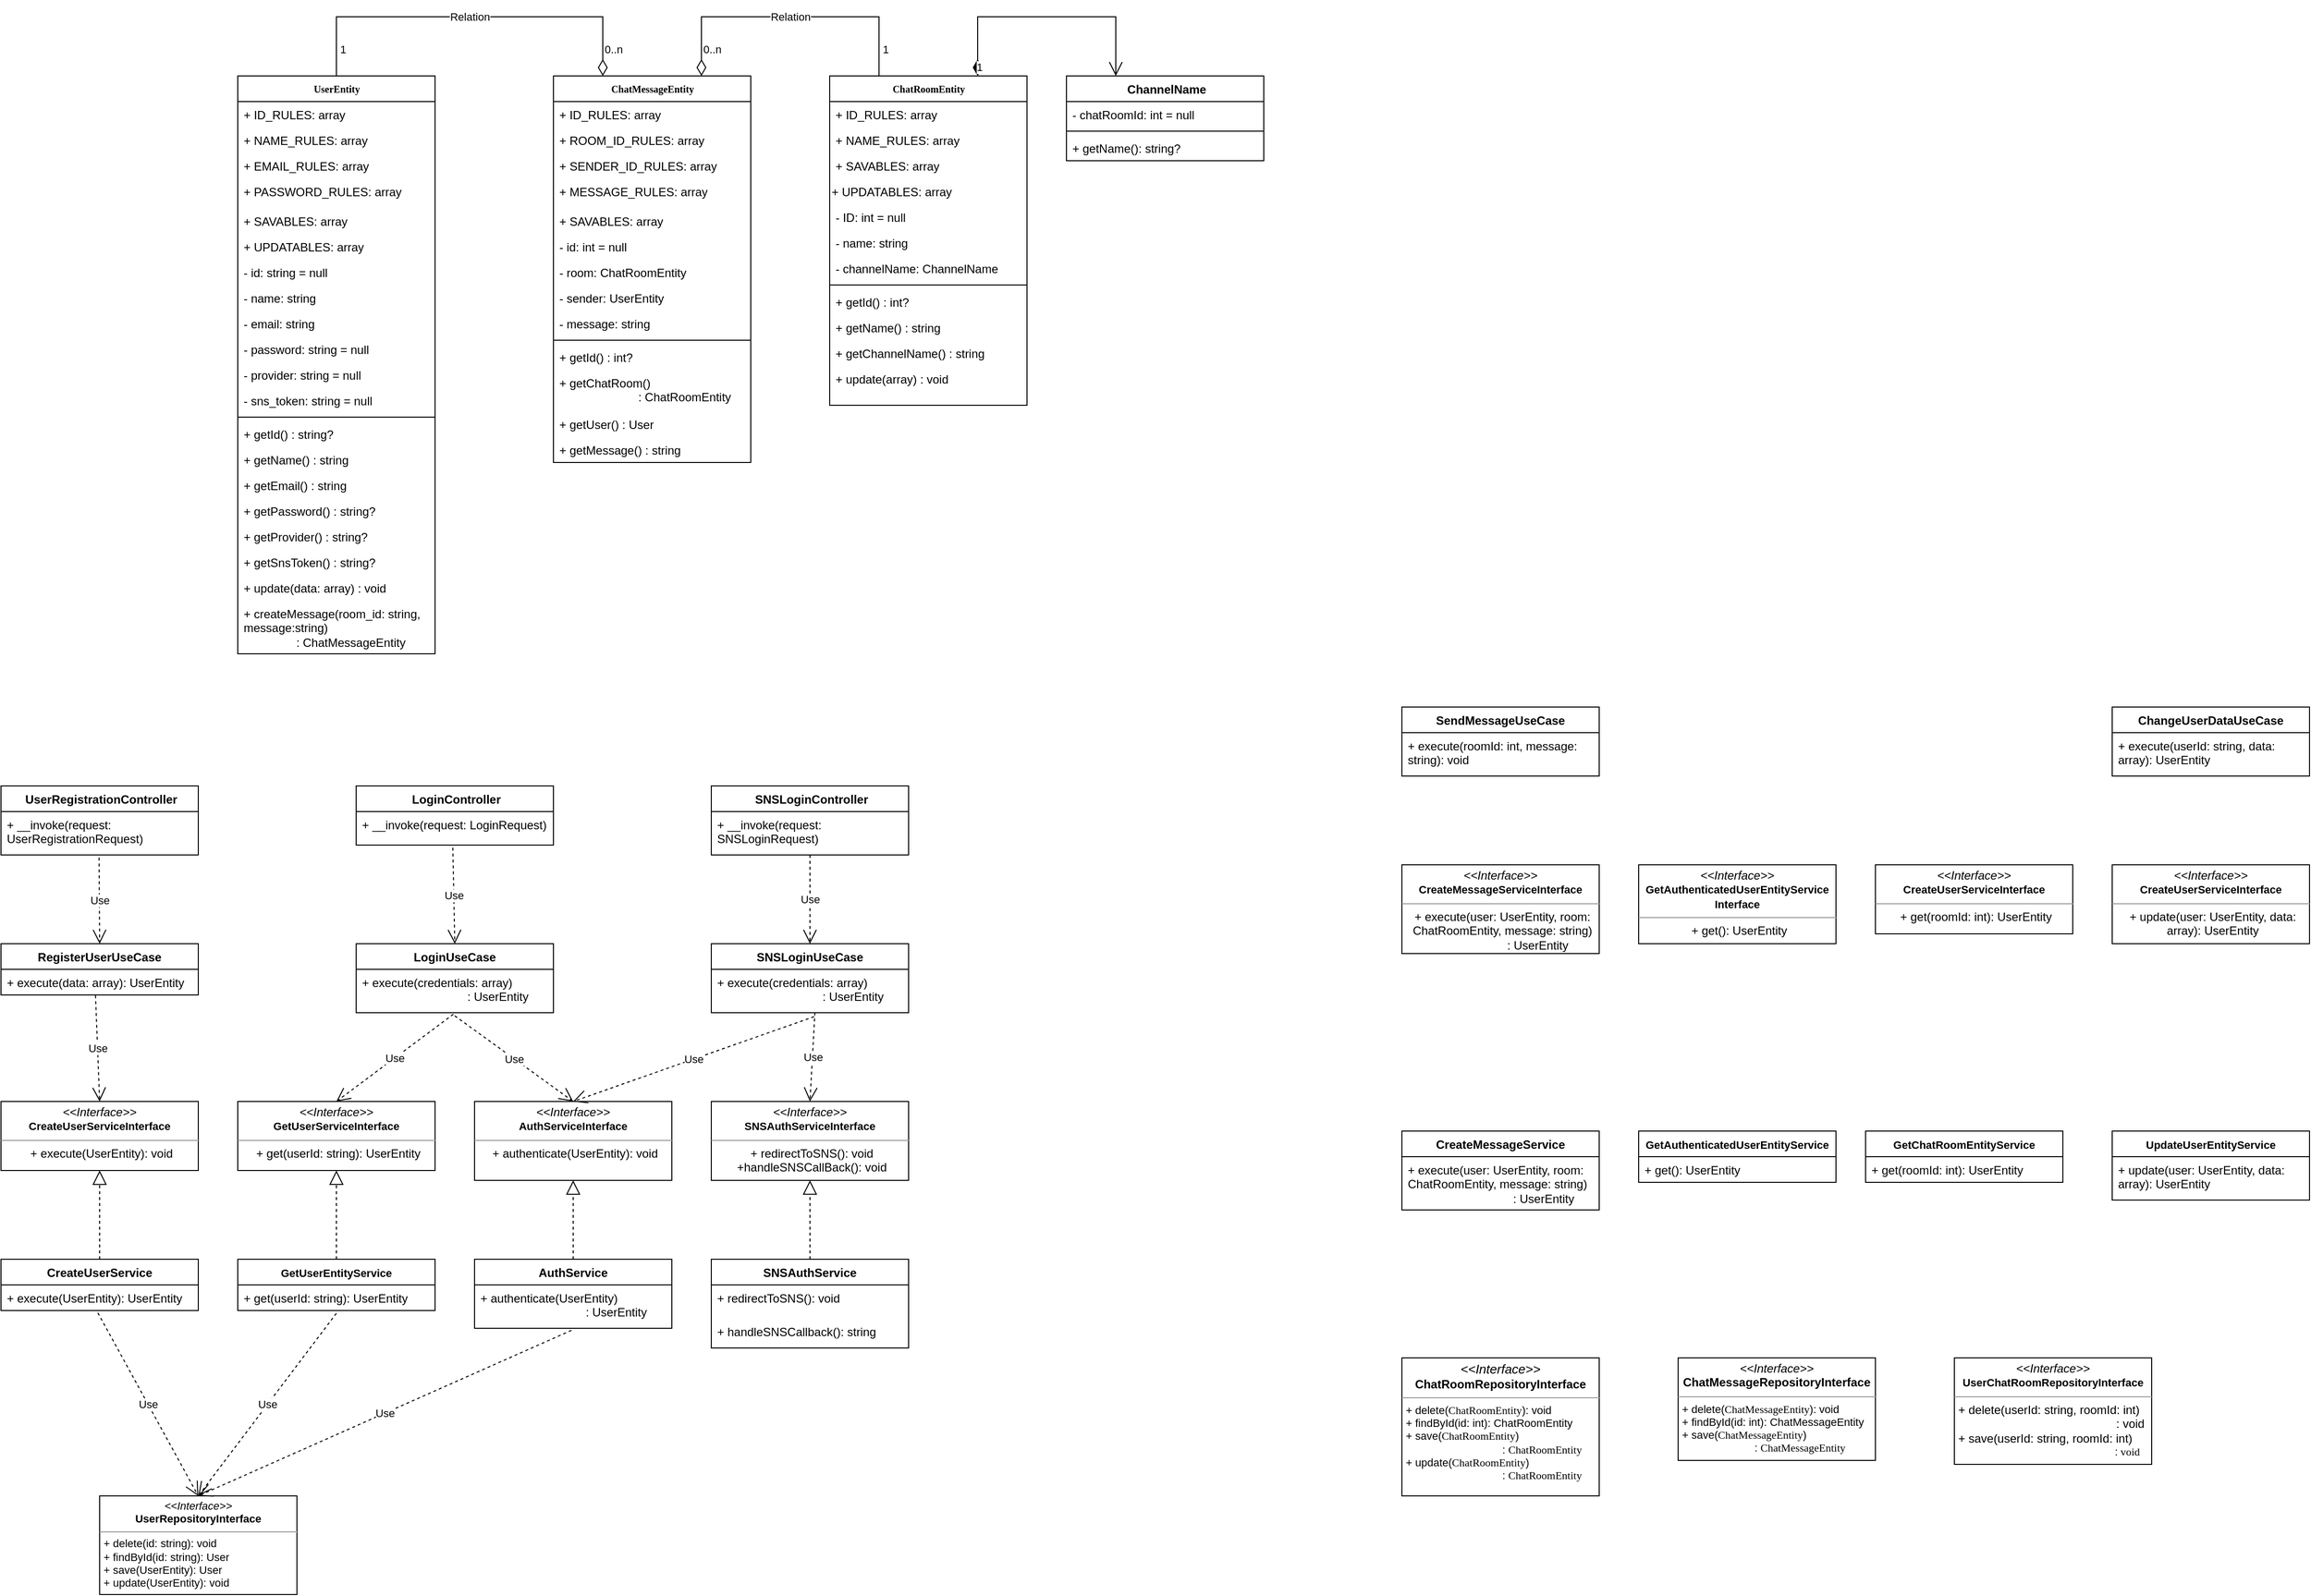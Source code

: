 <mxfile version="24.4.13" type="device">
  <diagram name="Page-1" id="c4acf3e9-155e-7222-9cf6-157b1a14988f">
    <mxGraphModel dx="763" dy="582" grid="1" gridSize="10" guides="1" tooltips="1" connect="1" arrows="1" fold="1" page="1" pageScale="1" pageWidth="850" pageHeight="1100" background="none" math="0" shadow="0">
      <root>
        <mxCell id="0" />
        <mxCell id="1" parent="0" />
        <mxCell id="17acba5748e5396b-20" value="&lt;b&gt;UserEntity&lt;/b&gt;" style="swimlane;html=1;fontStyle=0;childLayout=stackLayout;horizontal=1;startSize=26;fillColor=none;horizontalStack=0;resizeParent=1;resizeLast=0;collapsible=1;marginBottom=0;swimlaneFillColor=#ffffff;rounded=0;shadow=0;comic=0;labelBackgroundColor=none;strokeWidth=1;fontFamily=Verdana;fontSize=10;align=center;" parent="1" vertex="1">
          <mxGeometry x="320" y="80" width="200" height="586" as="geometry">
            <mxRectangle x="320" y="80" width="100" height="30" as="alternateBounds" />
          </mxGeometry>
        </mxCell>
        <mxCell id="vdxRl6zEinVoFhlPayeT-68" value="+ ID_RULES: array" style="text;strokeColor=none;fillColor=none;align=left;verticalAlign=top;spacingLeft=4;spacingRight=4;overflow=hidden;rotatable=0;points=[[0,0.5],[1,0.5]];portConstraint=eastwest;whiteSpace=wrap;html=1;" parent="17acba5748e5396b-20" vertex="1">
          <mxGeometry y="26" width="200" height="26" as="geometry" />
        </mxCell>
        <mxCell id="vdxRl6zEinVoFhlPayeT-6" value="+ NAME_RULES: array" style="text;strokeColor=none;fillColor=none;align=left;verticalAlign=top;spacingLeft=4;spacingRight=4;overflow=hidden;rotatable=0;points=[[0,0.5],[1,0.5]];portConstraint=eastwest;whiteSpace=wrap;html=1;" parent="17acba5748e5396b-20" vertex="1">
          <mxGeometry y="52" width="200" height="26" as="geometry" />
        </mxCell>
        <mxCell id="vdxRl6zEinVoFhlPayeT-7" value="+ EMAIL_RULES: array" style="text;strokeColor=none;fillColor=none;align=left;verticalAlign=top;spacingLeft=4;spacingRight=4;overflow=hidden;rotatable=0;points=[[0,0.5],[1,0.5]];portConstraint=eastwest;whiteSpace=wrap;html=1;" parent="17acba5748e5396b-20" vertex="1">
          <mxGeometry y="78" width="200" height="26" as="geometry" />
        </mxCell>
        <mxCell id="vdxRl6zEinVoFhlPayeT-8" value="+ PASSWORD_RULES&lt;span style=&quot;background-color: initial;&quot;&gt;: array&lt;/span&gt;" style="text;strokeColor=none;fillColor=none;align=left;verticalAlign=top;spacingLeft=4;spacingRight=4;overflow=hidden;rotatable=0;points=[[0,0.5],[1,0.5]];portConstraint=eastwest;whiteSpace=wrap;html=1;" parent="17acba5748e5396b-20" vertex="1">
          <mxGeometry y="104" width="200" height="30" as="geometry" />
        </mxCell>
        <mxCell id="fHbyVNu2YwR7cfdPxOHt-9" value="+ SAVABLES: array" style="text;html=1;strokeColor=none;fillColor=none;align=left;verticalAlign=top;spacingLeft=4;spacingRight=4;whiteSpace=wrap;overflow=hidden;rotatable=0;points=[[0,0.5],[1,0.5]];portConstraint=eastwest;" vertex="1" parent="17acba5748e5396b-20">
          <mxGeometry y="134" width="200" height="26" as="geometry" />
        </mxCell>
        <mxCell id="vdxRl6zEinVoFhlPayeT-74" value="+ UPDATABLES: array" style="text;html=1;strokeColor=none;fillColor=none;align=left;verticalAlign=top;spacingLeft=4;spacingRight=4;whiteSpace=wrap;overflow=hidden;rotatable=0;points=[[0,0.5],[1,0.5]];portConstraint=eastwest;" parent="17acba5748e5396b-20" vertex="1">
          <mxGeometry y="160" width="200" height="26" as="geometry" />
        </mxCell>
        <mxCell id="vdxRl6zEinVoFhlPayeT-35" value="- id: string = null" style="text;html=1;strokeColor=none;fillColor=none;align=left;verticalAlign=top;spacingLeft=4;spacingRight=4;whiteSpace=wrap;overflow=hidden;rotatable=0;points=[[0,0.5],[1,0.5]];portConstraint=eastwest;" parent="17acba5748e5396b-20" vertex="1">
          <mxGeometry y="186" width="200" height="26" as="geometry" />
        </mxCell>
        <mxCell id="17acba5748e5396b-21" value="- name: string" style="text;html=1;strokeColor=none;fillColor=none;align=left;verticalAlign=top;spacingLeft=4;spacingRight=4;whiteSpace=wrap;overflow=hidden;rotatable=0;points=[[0,0.5],[1,0.5]];portConstraint=eastwest;" parent="17acba5748e5396b-20" vertex="1">
          <mxGeometry y="212" width="200" height="26" as="geometry" />
        </mxCell>
        <mxCell id="vdxRl6zEinVoFhlPayeT-5" value="- email: string" style="text;html=1;strokeColor=none;fillColor=none;align=left;verticalAlign=top;spacingLeft=4;spacingRight=4;whiteSpace=wrap;overflow=hidden;rotatable=0;points=[[0,0.5],[1,0.5]];portConstraint=eastwest;" parent="17acba5748e5396b-20" vertex="1">
          <mxGeometry y="238" width="200" height="26" as="geometry" />
        </mxCell>
        <mxCell id="vdxRl6zEinVoFhlPayeT-9" value="- password: string = null" style="text;html=1;strokeColor=none;fillColor=none;align=left;verticalAlign=top;spacingLeft=4;spacingRight=4;whiteSpace=wrap;overflow=hidden;rotatable=0;points=[[0,0.5],[1,0.5]];portConstraint=eastwest;" parent="17acba5748e5396b-20" vertex="1">
          <mxGeometry y="264" width="200" height="26" as="geometry" />
        </mxCell>
        <mxCell id="fHbyVNu2YwR7cfdPxOHt-5" value="- provider: string = null" style="text;html=1;strokeColor=none;fillColor=none;align=left;verticalAlign=top;spacingLeft=4;spacingRight=4;whiteSpace=wrap;overflow=hidden;rotatable=0;points=[[0,0.5],[1,0.5]];portConstraint=eastwest;" vertex="1" parent="17acba5748e5396b-20">
          <mxGeometry y="290" width="200" height="26" as="geometry" />
        </mxCell>
        <mxCell id="fHbyVNu2YwR7cfdPxOHt-6" value="- sns_token: string = null" style="text;html=1;strokeColor=none;fillColor=none;align=left;verticalAlign=top;spacingLeft=4;spacingRight=4;whiteSpace=wrap;overflow=hidden;rotatable=0;points=[[0,0.5],[1,0.5]];portConstraint=eastwest;" vertex="1" parent="17acba5748e5396b-20">
          <mxGeometry y="316" width="200" height="26" as="geometry" />
        </mxCell>
        <mxCell id="vdxRl6zEinVoFhlPayeT-10" value="" style="line;strokeWidth=1;fillColor=none;align=left;verticalAlign=middle;spacingTop=-1;spacingLeft=3;spacingRight=3;rotatable=0;labelPosition=right;points=[];portConstraint=eastwest;strokeColor=inherit;" parent="17acba5748e5396b-20" vertex="1">
          <mxGeometry y="342" width="200" height="8" as="geometry" />
        </mxCell>
        <mxCell id="vdxRl6zEinVoFhlPayeT-36" value="+ getId() : string?" style="text;html=1;strokeColor=none;fillColor=none;align=left;verticalAlign=top;spacingLeft=4;spacingRight=4;whiteSpace=wrap;overflow=hidden;rotatable=0;points=[[0,0.5],[1,0.5]];portConstraint=eastwest;" parent="17acba5748e5396b-20" vertex="1">
          <mxGeometry y="350" width="200" height="26" as="geometry" />
        </mxCell>
        <mxCell id="17acba5748e5396b-24" value="+ getName() : string" style="text;html=1;strokeColor=none;fillColor=none;align=left;verticalAlign=top;spacingLeft=4;spacingRight=4;whiteSpace=wrap;overflow=hidden;rotatable=0;points=[[0,0.5],[1,0.5]];portConstraint=eastwest;" parent="17acba5748e5396b-20" vertex="1">
          <mxGeometry y="376" width="200" height="26" as="geometry" />
        </mxCell>
        <mxCell id="17acba5748e5396b-26" value="+ getEmail() : string" style="text;html=1;strokeColor=none;fillColor=none;align=left;verticalAlign=top;spacingLeft=4;spacingRight=4;whiteSpace=wrap;overflow=hidden;rotatable=0;points=[[0,0.5],[1,0.5]];portConstraint=eastwest;" parent="17acba5748e5396b-20" vertex="1">
          <mxGeometry y="402" width="200" height="26" as="geometry" />
        </mxCell>
        <mxCell id="vdxRl6zEinVoFhlPayeT-34" value="+ getPassword() : string?" style="text;html=1;strokeColor=none;fillColor=none;align=left;verticalAlign=top;spacingLeft=4;spacingRight=4;whiteSpace=wrap;overflow=hidden;rotatable=0;points=[[0,0.5],[1,0.5]];portConstraint=eastwest;" parent="17acba5748e5396b-20" vertex="1">
          <mxGeometry y="428" width="200" height="26" as="geometry" />
        </mxCell>
        <mxCell id="fHbyVNu2YwR7cfdPxOHt-7" value="+ getProvider() : string?" style="text;html=1;strokeColor=none;fillColor=none;align=left;verticalAlign=top;spacingLeft=4;spacingRight=4;whiteSpace=wrap;overflow=hidden;rotatable=0;points=[[0,0.5],[1,0.5]];portConstraint=eastwest;" vertex="1" parent="17acba5748e5396b-20">
          <mxGeometry y="454" width="200" height="26" as="geometry" />
        </mxCell>
        <mxCell id="fHbyVNu2YwR7cfdPxOHt-8" value="+ getSnsToken() : string?" style="text;html=1;strokeColor=none;fillColor=none;align=left;verticalAlign=top;spacingLeft=4;spacingRight=4;whiteSpace=wrap;overflow=hidden;rotatable=0;points=[[0,0.5],[1,0.5]];portConstraint=eastwest;" vertex="1" parent="17acba5748e5396b-20">
          <mxGeometry y="480" width="200" height="26" as="geometry" />
        </mxCell>
        <mxCell id="vdxRl6zEinVoFhlPayeT-77" value="+ update(data: array) : void" style="text;html=1;strokeColor=none;fillColor=none;align=left;verticalAlign=top;spacingLeft=4;spacingRight=4;whiteSpace=wrap;overflow=hidden;rotatable=0;points=[[0,0.5],[1,0.5]];portConstraint=eastwest;" parent="17acba5748e5396b-20" vertex="1">
          <mxGeometry y="506" width="200" height="26" as="geometry" />
        </mxCell>
        <mxCell id="vdxRl6zEinVoFhlPayeT-11" value="+ createMessage(room_id: string, message:string)&amp;nbsp;&lt;div&gt;&lt;span style=&quot;white-space: pre;&quot;&gt;&#x9;&lt;/span&gt;&lt;span style=&quot;white-space: pre;&quot;&gt;&#x9;&lt;/span&gt;: ChatMessageEntity&lt;/div&gt;" style="text;html=1;strokeColor=none;fillColor=none;align=left;verticalAlign=top;spacingLeft=4;spacingRight=4;whiteSpace=wrap;overflow=hidden;rotatable=0;points=[[0,0.5],[1,0.5]];portConstraint=eastwest;" parent="17acba5748e5396b-20" vertex="1">
          <mxGeometry y="532" width="200" height="54" as="geometry" />
        </mxCell>
        <mxCell id="5d2195bd80daf111-18" value="&lt;p style=&quot;margin: 4px 0px 0px; text-align: center; font-size: 11px;&quot;&gt;&lt;i&gt;&amp;lt;&amp;lt;Interface&amp;gt;&amp;gt;&lt;/i&gt;&lt;br&gt;&lt;b&gt;UserRepositoryInterface&lt;/b&gt;&lt;/p&gt;&lt;hr style=&quot;font-size: 11px;&quot; size=&quot;1&quot;&gt;&lt;p style=&quot;margin: 0px 0px 0px 4px; font-size: 11px;&quot;&gt;&lt;span style=&quot;background-color: initial;&quot;&gt;&lt;font style=&quot;font-size: 11px;&quot;&gt;+ delete(id: string): void&lt;/font&gt;&lt;/span&gt;&lt;/p&gt;&lt;p style=&quot;margin: 0px 0px 0px 4px; font-size: 11px;&quot;&gt;&lt;span style=&quot;background-color: initial;&quot;&gt;&lt;font style=&quot;font-size: 11px;&quot;&gt;+ findById(id: string): User&lt;/font&gt;&lt;/span&gt;&lt;/p&gt;&lt;p style=&quot;margin: 0px 0px 0px 4px; font-size: 11px;&quot;&gt;&lt;font style=&quot;font-size: 11px;&quot;&gt;+ save(UserEntity): User&lt;br&gt;+ update(UserEntity): void&lt;/font&gt;&lt;/p&gt;" style="verticalAlign=top;align=left;overflow=fill;fontSize=12;fontFamily=Helvetica;html=1;rounded=0;shadow=0;comic=0;labelBackgroundColor=none;strokeWidth=1" parent="1" vertex="1">
          <mxGeometry x="180" y="1520" width="200" height="100" as="geometry" />
        </mxCell>
        <mxCell id="vdxRl6zEinVoFhlPayeT-12" value="&lt;b&gt;ChatRoomEntity&lt;/b&gt;" style="swimlane;html=1;fontStyle=0;childLayout=stackLayout;horizontal=1;startSize=26;fillColor=none;horizontalStack=0;resizeParent=1;resizeLast=0;collapsible=1;marginBottom=0;swimlaneFillColor=#ffffff;rounded=0;shadow=0;comic=0;labelBackgroundColor=none;strokeWidth=1;fontFamily=Verdana;fontSize=10;align=center;" parent="1" vertex="1">
          <mxGeometry x="920" y="80" width="200" height="334" as="geometry" />
        </mxCell>
        <mxCell id="vdxRl6zEinVoFhlPayeT-69" value="+ ID_RULES: array" style="text;strokeColor=none;fillColor=none;align=left;verticalAlign=top;spacingLeft=4;spacingRight=4;overflow=hidden;rotatable=0;points=[[0,0.5],[1,0.5]];portConstraint=eastwest;whiteSpace=wrap;html=1;" parent="vdxRl6zEinVoFhlPayeT-12" vertex="1">
          <mxGeometry y="26" width="200" height="26" as="geometry" />
        </mxCell>
        <mxCell id="vdxRl6zEinVoFhlPayeT-13" value="+ NAME_RULES: array" style="text;strokeColor=none;fillColor=none;align=left;verticalAlign=top;spacingLeft=4;spacingRight=4;overflow=hidden;rotatable=0;points=[[0,0.5],[1,0.5]];portConstraint=eastwest;whiteSpace=wrap;html=1;" parent="vdxRl6zEinVoFhlPayeT-12" vertex="1">
          <mxGeometry y="52" width="200" height="26" as="geometry" />
        </mxCell>
        <mxCell id="fHbyVNu2YwR7cfdPxOHt-11" value="+ SAVABLES: array" style="text;html=1;strokeColor=none;fillColor=none;align=left;verticalAlign=top;spacingLeft=4;spacingRight=4;whiteSpace=wrap;overflow=hidden;rotatable=0;points=[[0,0.5],[1,0.5]];portConstraint=eastwest;" vertex="1" parent="vdxRl6zEinVoFhlPayeT-12">
          <mxGeometry y="78" width="200" height="26" as="geometry" />
        </mxCell>
        <mxCell id="fHbyVNu2YwR7cfdPxOHt-2" value="&lt;span style=&quot;color: rgb(0, 0, 0); font-family: Helvetica; font-size: 12px; font-style: normal; font-variant-ligatures: normal; font-variant-caps: normal; font-weight: 400; letter-spacing: normal; orphans: 2; text-align: left; text-indent: 0px; text-transform: none; widows: 2; word-spacing: 0px; -webkit-text-stroke-width: 0px; white-space: normal; background-color: rgb(251, 251, 251); text-decoration-thickness: initial; text-decoration-style: initial; text-decoration-color: initial; display: inline !important; float: none;&quot;&gt;+ UPDATABLES: array&lt;/span&gt;" style="text;whiteSpace=wrap;html=1;" vertex="1" parent="vdxRl6zEinVoFhlPayeT-12">
          <mxGeometry y="104" width="200" height="26" as="geometry" />
        </mxCell>
        <mxCell id="vdxRl6zEinVoFhlPayeT-37" value="- ID: int = null" style="text;html=1;strokeColor=none;fillColor=none;align=left;verticalAlign=top;spacingLeft=4;spacingRight=4;whiteSpace=wrap;overflow=hidden;rotatable=0;points=[[0,0.5],[1,0.5]];portConstraint=eastwest;" parent="vdxRl6zEinVoFhlPayeT-12" vertex="1">
          <mxGeometry y="130" width="200" height="26" as="geometry" />
        </mxCell>
        <mxCell id="vdxRl6zEinVoFhlPayeT-66" value="- name: string" style="text;html=1;strokeColor=none;fillColor=none;align=left;verticalAlign=top;spacingLeft=4;spacingRight=4;whiteSpace=wrap;overflow=hidden;rotatable=0;points=[[0,0.5],[1,0.5]];portConstraint=eastwest;" parent="vdxRl6zEinVoFhlPayeT-12" vertex="1">
          <mxGeometry y="156" width="200" height="26" as="geometry" />
        </mxCell>
        <mxCell id="vdxRl6zEinVoFhlPayeT-16" value="- channelName: ChannelName" style="text;html=1;strokeColor=none;fillColor=none;align=left;verticalAlign=top;spacingLeft=4;spacingRight=4;whiteSpace=wrap;overflow=hidden;rotatable=0;points=[[0,0.5],[1,0.5]];portConstraint=eastwest;" parent="vdxRl6zEinVoFhlPayeT-12" vertex="1">
          <mxGeometry y="182" width="200" height="26" as="geometry" />
        </mxCell>
        <mxCell id="vdxRl6zEinVoFhlPayeT-19" value="" style="line;strokeWidth=1;fillColor=none;align=left;verticalAlign=middle;spacingTop=-1;spacingLeft=3;spacingRight=3;rotatable=0;labelPosition=right;points=[];portConstraint=eastwest;strokeColor=inherit;" parent="vdxRl6zEinVoFhlPayeT-12" vertex="1">
          <mxGeometry y="208" width="200" height="8" as="geometry" />
        </mxCell>
        <mxCell id="vdxRl6zEinVoFhlPayeT-39" value="+ getId() : int?" style="text;html=1;strokeColor=none;fillColor=none;align=left;verticalAlign=top;spacingLeft=4;spacingRight=4;whiteSpace=wrap;overflow=hidden;rotatable=0;points=[[0,0.5],[1,0.5]];portConstraint=eastwest;" parent="vdxRl6zEinVoFhlPayeT-12" vertex="1">
          <mxGeometry y="216" width="200" height="26" as="geometry" />
        </mxCell>
        <mxCell id="vdxRl6zEinVoFhlPayeT-20" value="+ getName() : string" style="text;html=1;strokeColor=none;fillColor=none;align=left;verticalAlign=top;spacingLeft=4;spacingRight=4;whiteSpace=wrap;overflow=hidden;rotatable=0;points=[[0,0.5],[1,0.5]];portConstraint=eastwest;" parent="vdxRl6zEinVoFhlPayeT-12" vertex="1">
          <mxGeometry y="242" width="200" height="26" as="geometry" />
        </mxCell>
        <mxCell id="vdxRl6zEinVoFhlPayeT-41" value="+ getChannelName() : string" style="text;html=1;strokeColor=none;fillColor=none;align=left;verticalAlign=top;spacingLeft=4;spacingRight=4;whiteSpace=wrap;overflow=hidden;rotatable=0;points=[[0,0.5],[1,0.5]];portConstraint=eastwest;" parent="vdxRl6zEinVoFhlPayeT-12" vertex="1">
          <mxGeometry y="268" width="200" height="26" as="geometry" />
        </mxCell>
        <mxCell id="vdxRl6zEinVoFhlPayeT-78" value="+ update(array) : void" style="text;html=1;strokeColor=none;fillColor=none;align=left;verticalAlign=top;spacingLeft=4;spacingRight=4;whiteSpace=wrap;overflow=hidden;rotatable=0;points=[[0,0.5],[1,0.5]];portConstraint=eastwest;" parent="vdxRl6zEinVoFhlPayeT-12" vertex="1">
          <mxGeometry y="294" width="200" height="26" as="geometry" />
        </mxCell>
        <mxCell id="vdxRl6zEinVoFhlPayeT-23" value="&lt;b&gt;ChatMessageEntity&lt;/b&gt;" style="swimlane;html=1;fontStyle=0;childLayout=stackLayout;horizontal=1;startSize=26;fillColor=none;horizontalStack=0;resizeParent=1;resizeLast=0;collapsible=1;marginBottom=0;swimlaneFillColor=#ffffff;rounded=0;shadow=0;comic=0;labelBackgroundColor=none;strokeWidth=1;fontFamily=Verdana;fontSize=10;align=center;" parent="1" vertex="1">
          <mxGeometry x="640" y="80" width="200" height="392" as="geometry" />
        </mxCell>
        <mxCell id="vdxRl6zEinVoFhlPayeT-70" value="+ ID_RULES: array" style="text;strokeColor=none;fillColor=none;align=left;verticalAlign=top;spacingLeft=4;spacingRight=4;overflow=hidden;rotatable=0;points=[[0,0.5],[1,0.5]];portConstraint=eastwest;whiteSpace=wrap;html=1;" parent="vdxRl6zEinVoFhlPayeT-23" vertex="1">
          <mxGeometry y="26" width="200" height="26" as="geometry" />
        </mxCell>
        <mxCell id="vdxRl6zEinVoFhlPayeT-24" value="+ ROOM_ID_RULES: array" style="text;strokeColor=none;fillColor=none;align=left;verticalAlign=top;spacingLeft=4;spacingRight=4;overflow=hidden;rotatable=0;points=[[0,0.5],[1,0.5]];portConstraint=eastwest;whiteSpace=wrap;html=1;" parent="vdxRl6zEinVoFhlPayeT-23" vertex="1">
          <mxGeometry y="52" width="200" height="26" as="geometry" />
        </mxCell>
        <mxCell id="fHbyVNu2YwR7cfdPxOHt-3" value="+ SENDER_ID_RULES: array" style="text;strokeColor=none;fillColor=none;align=left;verticalAlign=top;spacingLeft=4;spacingRight=4;overflow=hidden;rotatable=0;points=[[0,0.5],[1,0.5]];portConstraint=eastwest;whiteSpace=wrap;html=1;" vertex="1" parent="vdxRl6zEinVoFhlPayeT-23">
          <mxGeometry y="78" width="200" height="26" as="geometry" />
        </mxCell>
        <mxCell id="vdxRl6zEinVoFhlPayeT-26" value="+ MESSAGE_RULES&lt;span style=&quot;background-color: initial;&quot;&gt;: array&lt;/span&gt;" style="text;strokeColor=none;fillColor=none;align=left;verticalAlign=top;spacingLeft=4;spacingRight=4;overflow=hidden;rotatable=0;points=[[0,0.5],[1,0.5]];portConstraint=eastwest;whiteSpace=wrap;html=1;" parent="vdxRl6zEinVoFhlPayeT-23" vertex="1">
          <mxGeometry y="104" width="200" height="30" as="geometry" />
        </mxCell>
        <mxCell id="fHbyVNu2YwR7cfdPxOHt-10" value="+ SAVABLES: array" style="text;html=1;strokeColor=none;fillColor=none;align=left;verticalAlign=top;spacingLeft=4;spacingRight=4;whiteSpace=wrap;overflow=hidden;rotatable=0;points=[[0,0.5],[1,0.5]];portConstraint=eastwest;" vertex="1" parent="vdxRl6zEinVoFhlPayeT-23">
          <mxGeometry y="134" width="200" height="26" as="geometry" />
        </mxCell>
        <mxCell id="vdxRl6zEinVoFhlPayeT-38" value="- id: int = null" style="text;html=1;strokeColor=none;fillColor=none;align=left;verticalAlign=top;spacingLeft=4;spacingRight=4;whiteSpace=wrap;overflow=hidden;rotatable=0;points=[[0,0.5],[1,0.5]];portConstraint=eastwest;" parent="vdxRl6zEinVoFhlPayeT-23" vertex="1">
          <mxGeometry y="160" width="200" height="26" as="geometry" />
        </mxCell>
        <mxCell id="vdxRl6zEinVoFhlPayeT-27" value="- room: ChatRoomEntity" style="text;html=1;strokeColor=none;fillColor=none;align=left;verticalAlign=top;spacingLeft=4;spacingRight=4;whiteSpace=wrap;overflow=hidden;rotatable=0;points=[[0,0.5],[1,0.5]];portConstraint=eastwest;" parent="vdxRl6zEinVoFhlPayeT-23" vertex="1">
          <mxGeometry y="186" width="200" height="26" as="geometry" />
        </mxCell>
        <mxCell id="vdxRl6zEinVoFhlPayeT-28" value="- sender: UserEntity" style="text;html=1;strokeColor=none;fillColor=none;align=left;verticalAlign=top;spacingLeft=4;spacingRight=4;whiteSpace=wrap;overflow=hidden;rotatable=0;points=[[0,0.5],[1,0.5]];portConstraint=eastwest;" parent="vdxRl6zEinVoFhlPayeT-23" vertex="1">
          <mxGeometry y="212" width="200" height="26" as="geometry" />
        </mxCell>
        <mxCell id="vdxRl6zEinVoFhlPayeT-29" value="- message: string" style="text;html=1;strokeColor=none;fillColor=none;align=left;verticalAlign=top;spacingLeft=4;spacingRight=4;whiteSpace=wrap;overflow=hidden;rotatable=0;points=[[0,0.5],[1,0.5]];portConstraint=eastwest;" parent="vdxRl6zEinVoFhlPayeT-23" vertex="1">
          <mxGeometry y="238" width="200" height="26" as="geometry" />
        </mxCell>
        <mxCell id="vdxRl6zEinVoFhlPayeT-30" value="" style="line;strokeWidth=1;fillColor=none;align=left;verticalAlign=middle;spacingTop=-1;spacingLeft=3;spacingRight=3;rotatable=0;labelPosition=right;points=[];portConstraint=eastwest;strokeColor=inherit;" parent="vdxRl6zEinVoFhlPayeT-23" vertex="1">
          <mxGeometry y="264" width="200" height="8" as="geometry" />
        </mxCell>
        <mxCell id="vdxRl6zEinVoFhlPayeT-40" value="+ getId() : int?" style="text;html=1;strokeColor=none;fillColor=none;align=left;verticalAlign=top;spacingLeft=4;spacingRight=4;whiteSpace=wrap;overflow=hidden;rotatable=0;points=[[0,0.5],[1,0.5]];portConstraint=eastwest;" parent="vdxRl6zEinVoFhlPayeT-23" vertex="1">
          <mxGeometry y="272" width="200" height="26" as="geometry" />
        </mxCell>
        <mxCell id="vdxRl6zEinVoFhlPayeT-32" value="+ getChatRoom()&lt;div&gt;&amp;nbsp;&lt;span style=&quot;white-space: pre;&quot;&gt;&#x9;&lt;/span&gt;&amp;nbsp;&lt;span style=&quot;white-space: pre;&quot;&gt;&#x9;&lt;/span&gt;&lt;span style=&quot;white-space: pre;&quot;&gt;&#x9;&lt;/span&gt;: ChatRoomEntity&lt;/div&gt;" style="text;html=1;strokeColor=none;fillColor=none;align=left;verticalAlign=top;spacingLeft=4;spacingRight=4;whiteSpace=wrap;overflow=hidden;rotatable=0;points=[[0,0.5],[1,0.5]];portConstraint=eastwest;" parent="vdxRl6zEinVoFhlPayeT-23" vertex="1">
          <mxGeometry y="298" width="200" height="42" as="geometry" />
        </mxCell>
        <mxCell id="vdxRl6zEinVoFhlPayeT-33" value="+ getUser() : User" style="text;html=1;strokeColor=none;fillColor=none;align=left;verticalAlign=top;spacingLeft=4;spacingRight=4;whiteSpace=wrap;overflow=hidden;rotatable=0;points=[[0,0.5],[1,0.5]];portConstraint=eastwest;" parent="vdxRl6zEinVoFhlPayeT-23" vertex="1">
          <mxGeometry y="340" width="200" height="26" as="geometry" />
        </mxCell>
        <mxCell id="fHbyVNu2YwR7cfdPxOHt-4" value="+ getMessage() : string" style="text;html=1;strokeColor=none;fillColor=none;align=left;verticalAlign=top;spacingLeft=4;spacingRight=4;whiteSpace=wrap;overflow=hidden;rotatable=0;points=[[0,0.5],[1,0.5]];portConstraint=eastwest;" vertex="1" parent="vdxRl6zEinVoFhlPayeT-23">
          <mxGeometry y="366" width="200" height="26" as="geometry" />
        </mxCell>
        <mxCell id="vdxRl6zEinVoFhlPayeT-62" value="&amp;nbsp;ChannelName" style="swimlane;fontStyle=1;align=center;verticalAlign=top;childLayout=stackLayout;horizontal=1;startSize=26;horizontalStack=0;resizeParent=1;resizeParentMax=0;resizeLast=0;collapsible=1;marginBottom=0;whiteSpace=wrap;html=1;" parent="1" vertex="1">
          <mxGeometry x="1160" y="80" width="200" height="86" as="geometry" />
        </mxCell>
        <mxCell id="vdxRl6zEinVoFhlPayeT-63" value="- chatRoomId: int = null" style="text;strokeColor=none;fillColor=none;align=left;verticalAlign=top;spacingLeft=4;spacingRight=4;overflow=hidden;rotatable=0;points=[[0,0.5],[1,0.5]];portConstraint=eastwest;whiteSpace=wrap;html=1;" parent="vdxRl6zEinVoFhlPayeT-62" vertex="1">
          <mxGeometry y="26" width="200" height="26" as="geometry" />
        </mxCell>
        <mxCell id="vdxRl6zEinVoFhlPayeT-64" value="" style="line;strokeWidth=1;fillColor=none;align=left;verticalAlign=middle;spacingTop=-1;spacingLeft=3;spacingRight=3;rotatable=0;labelPosition=right;points=[];portConstraint=eastwest;strokeColor=inherit;" parent="vdxRl6zEinVoFhlPayeT-62" vertex="1">
          <mxGeometry y="52" width="200" height="8" as="geometry" />
        </mxCell>
        <mxCell id="vdxRl6zEinVoFhlPayeT-65" value="+ getName(): string?" style="text;strokeColor=none;fillColor=none;align=left;verticalAlign=top;spacingLeft=4;spacingRight=4;overflow=hidden;rotatable=0;points=[[0,0.5],[1,0.5]];portConstraint=eastwest;whiteSpace=wrap;html=1;" parent="vdxRl6zEinVoFhlPayeT-62" vertex="1">
          <mxGeometry y="60" width="200" height="26" as="geometry" />
        </mxCell>
        <mxCell id="vdxRl6zEinVoFhlPayeT-71" value="&lt;p style=&quot;margin: 4px 0px 0px; text-align: center;&quot;&gt;&lt;font style=&quot;font-size: 12px;&quot;&gt;&lt;i style=&quot;font-size: 13px;&quot;&gt;&amp;lt;&amp;lt;Interface&amp;gt;&amp;gt;&lt;/i&gt;&lt;br&gt;&lt;b style=&quot;&quot;&gt;&lt;font style=&quot;font-size: 12px;&quot;&gt;ChatRoomRepositoryInterface&lt;/font&gt;&lt;/b&gt;&lt;/font&gt;&lt;/p&gt;&lt;hr style=&quot;&quot; size=&quot;1&quot;&gt;&lt;p style=&quot;margin: 0px 0px 0px 4px; font-size: 11px;&quot;&gt;&lt;font style=&quot;font-size: 11px;&quot;&gt;&lt;span style=&quot;background-color: initial;&quot;&gt;+ delete(&lt;/span&gt;&lt;span style=&quot;background-color: initial; font-family: Verdana; text-align: center;&quot;&gt;ChatRoomEntity&lt;/span&gt;&lt;span style=&quot;background-color: initial;&quot;&gt;): void&lt;/span&gt;&lt;/font&gt;&lt;/p&gt;&lt;p style=&quot;margin: 0px 0px 0px 4px; font-size: 11px;&quot;&gt;&lt;span style=&quot;background-color: initial;&quot;&gt;&lt;font style=&quot;font-size: 11px;&quot;&gt;+ findById(id: int): ChatRoomEntity&lt;/font&gt;&lt;/span&gt;&lt;/p&gt;&lt;p style=&quot;margin: 0px 0px 0px 4px; font-size: 11px;&quot;&gt;&lt;font style=&quot;font-size: 11px;&quot;&gt;+ save(&lt;span style=&quot;background-color: initial; font-family: Verdana; text-align: center;&quot;&gt;ChatRoomEntity&lt;/span&gt;&lt;span style=&quot;background-color: initial;&quot;&gt;)&lt;/span&gt;&lt;/font&gt;&lt;/p&gt;&lt;p style=&quot;margin: 0px 0px 0px 4px; font-size: 11px;&quot;&gt;&lt;font style=&quot;font-size: 11px;&quot;&gt;&lt;span style=&quot;background-color: initial;&quot;&gt;&lt;span style=&quot;white-space: pre;&quot;&gt;&#x9;&lt;/span&gt;&lt;span style=&quot;white-space: pre;&quot;&gt;&#x9;&lt;/span&gt;&lt;span style=&quot;white-space: pre;&quot;&gt;&#x9;&lt;/span&gt;&lt;span style=&quot;white-space: pre;&quot;&gt;&#x9;&lt;/span&gt;:&amp;nbsp;&lt;/span&gt;&lt;span style=&quot;font-family: Verdana; text-align: center; background-color: initial;&quot;&gt;ChatRoomEntity&lt;/span&gt;&lt;/font&gt;&lt;/p&gt;&lt;p style=&quot;margin: 0px 0px 0px 4px; font-size: 11px;&quot;&gt;&lt;font style=&quot;font-size: 11px;&quot;&gt;+ update(&lt;span style=&quot;font-family: Verdana; text-align: center;&quot;&gt;ChatRoomEntity&lt;/span&gt;)&lt;/font&gt;&lt;/p&gt;&lt;p style=&quot;margin: 0px 0px 0px 4px; font-size: 11px;&quot;&gt;&lt;font style=&quot;font-size: 11px;&quot;&gt;&lt;span style=&quot;white-space: pre;&quot;&gt;&#x9;&lt;/span&gt;&lt;span style=&quot;white-space: pre;&quot;&gt;&#x9;&lt;/span&gt;&lt;span style=&quot;white-space: pre;&quot;&gt;&#x9;&lt;/span&gt;&lt;span style=&quot;white-space: pre;&quot;&gt;&#x9;&lt;/span&gt;:&amp;nbsp;&lt;span style=&quot;font-family: Verdana; text-align: center; background-color: initial;&quot;&gt;ChatRoomEntity&lt;/span&gt;&lt;/font&gt;&lt;/p&gt;&lt;p style=&quot;margin: 0px 0px 0px 4px; font-size: 11px;&quot;&gt;&lt;br&gt;&lt;/p&gt;" style="verticalAlign=top;align=left;overflow=fill;fontSize=12;fontFamily=Helvetica;html=1;rounded=0;shadow=0;comic=0;labelBackgroundColor=none;strokeWidth=1" parent="1" vertex="1">
          <mxGeometry x="1500" y="1380" width="200" height="140" as="geometry" />
        </mxCell>
        <mxCell id="vdxRl6zEinVoFhlPayeT-80" value="&lt;p style=&quot;margin:0px;margin-top:4px;text-align:center;&quot;&gt;&lt;i&gt;&amp;lt;&amp;lt;Interface&amp;gt;&amp;gt;&lt;/i&gt;&lt;br&gt;&lt;b&gt;ChatMessageRepositoryInterface&lt;/b&gt;&lt;/p&gt;&lt;hr size=&quot;1&quot;&gt;&lt;p style=&quot;margin: 0px 0px 0px 4px; font-size: 11px;&quot;&gt;&lt;font style=&quot;font-size: 11px;&quot;&gt;&lt;span style=&quot;background-color: initial;&quot;&gt;+ delete(&lt;/span&gt;&lt;span style=&quot;background-color: initial; font-family: Verdana; text-align: center;&quot;&gt;ChatMessageEntity&lt;/span&gt;&lt;span style=&quot;background-color: initial;&quot;&gt;): void&lt;/span&gt;&lt;/font&gt;&lt;/p&gt;&lt;p style=&quot;margin: 0px 0px 0px 4px; font-size: 11px;&quot;&gt;&lt;span style=&quot;background-color: initial;&quot;&gt;&lt;font style=&quot;font-size: 11px;&quot;&gt;+ findById(id: int):&lt;font style=&quot;font-size: 11px;&quot;&gt; ChatMessageEntity&lt;/font&gt;&lt;/font&gt;&lt;/span&gt;&lt;/p&gt;&lt;p style=&quot;margin: 0px 0px 0px 4px; font-size: 11px;&quot;&gt;&lt;font style=&quot;font-size: 11px;&quot;&gt;+ save(&lt;span style=&quot;background-color: initial; font-family: Verdana; text-align: center;&quot;&gt;ChatMessageEntity&lt;/span&gt;&lt;span style=&quot;background-color: initial;&quot;&gt;)&lt;/span&gt;&lt;/font&gt;&lt;/p&gt;&lt;p style=&quot;margin: 0px 0px 0px 4px; font-size: 11px;&quot;&gt;&lt;font style=&quot;font-size: 11px;&quot;&gt;&lt;span style=&quot;background-color: initial;&quot;&gt;&lt;span style=&quot;white-space: pre;&quot;&gt;&#x9;&lt;/span&gt;&lt;span style=&quot;white-space: pre;&quot;&gt;&#x9;&lt;/span&gt;&lt;span style=&quot;white-space: pre;&quot;&gt;&#x9;&lt;/span&gt;:&amp;nbsp;&lt;/span&gt;&lt;span style=&quot;font-family: Verdana; text-align: center; background-color: initial;&quot;&gt;ChatMessageEntity&lt;/span&gt;&lt;/font&gt;&lt;/p&gt;" style="verticalAlign=top;align=left;overflow=fill;fontSize=12;fontFamily=Helvetica;html=1;rounded=0;shadow=0;comic=0;labelBackgroundColor=none;strokeWidth=1" parent="1" vertex="1">
          <mxGeometry x="1780" y="1380" width="200" height="104" as="geometry" />
        </mxCell>
        <mxCell id="vdxRl6zEinVoFhlPayeT-81" value="&lt;p style=&quot;margin:0px;margin-top:4px;text-align:center;&quot;&gt;&lt;i&gt;&amp;lt;&amp;lt;Interface&amp;gt;&amp;gt;&lt;/i&gt;&lt;br&gt;&lt;b&gt;&lt;font style=&quot;font-size: 11px;&quot;&gt;UserChatRoomRepositoryInterface&lt;/font&gt;&lt;/b&gt;&lt;/p&gt;&lt;hr size=&quot;1&quot;&gt;&lt;p style=&quot;margin:0px;margin-left:4px;&quot;&gt;&lt;span style=&quot;background-color: initial;&quot;&gt;+ delete(&lt;/span&gt;&lt;span style=&quot;text-align: center; background-color: initial;&quot;&gt;userId: string, roomId: int&lt;/span&gt;&lt;span style=&quot;background-color: initial;&quot;&gt;)&lt;/span&gt;&lt;/p&gt;&lt;p style=&quot;margin:0px;margin-left:4px;&quot;&gt;&lt;span style=&quot;background-color: initial;&quot;&gt;&lt;span style=&quot;white-space: pre;&quot;&gt;&#x9;&lt;/span&gt;&lt;span style=&quot;white-space: pre;&quot;&gt;&#x9;&lt;/span&gt;&lt;span style=&quot;white-space: pre;&quot;&gt;&#x9;&lt;/span&gt;&lt;span style=&quot;white-space: pre;&quot;&gt;&#x9;&lt;/span&gt;&lt;span style=&quot;white-space: pre;&quot;&gt;&#x9;&lt;/span&gt;&lt;span style=&quot;white-space: pre;&quot;&gt;&#x9;&lt;/span&gt;: void&lt;/span&gt;&lt;/p&gt;&lt;p style=&quot;margin:0px;margin-left:4px;&quot;&gt;&lt;span style=&quot;text-align: center; background-color: initial;&quot;&gt;+ save(userId: string, roomId: int&lt;/span&gt;&lt;span style=&quot;text-align: center; background-color: initial;&quot;&gt;)&lt;/span&gt;&lt;/p&gt;&lt;p style=&quot;text-align: center; margin: 0px 0px 0px 4px; font-size: 11px;&quot;&gt;&lt;span style=&quot;background-color: initial;&quot;&gt;&lt;span style=&quot;white-space: pre;&quot;&gt;&#x9;&lt;/span&gt;&lt;span style=&quot;white-space: pre;&quot;&gt;&#x9;&lt;/span&gt;&lt;span style=&quot;white-space: pre;&quot;&gt;&#x9;&lt;span style=&quot;white-space: pre;&quot;&gt;&#x9;&lt;/span&gt;&lt;span style=&quot;white-space: pre;&quot;&gt;&#x9;&lt;/span&gt;&lt;span style=&quot;white-space: pre;&quot;&gt;&#x9;&lt;/span&gt;&lt;/span&gt;:&lt;font style=&quot;font-size: 11px;&quot; face=&quot;Verdana&quot;&gt;&lt;span style=&quot;&quot;&gt;&amp;nbsp;void&lt;/span&gt;&lt;/font&gt;&lt;/span&gt;&lt;/p&gt;" style="verticalAlign=top;align=left;overflow=fill;fontSize=12;fontFamily=Helvetica;html=1;rounded=0;shadow=0;comic=0;labelBackgroundColor=none;strokeWidth=1" parent="1" vertex="1">
          <mxGeometry x="2060" y="1380" width="200" height="108" as="geometry" />
        </mxCell>
        <mxCell id="vdxRl6zEinVoFhlPayeT-83" value="RegisterUserUseCase" style="swimlane;fontStyle=1;align=center;verticalAlign=top;childLayout=stackLayout;horizontal=1;startSize=26;horizontalStack=0;resizeParent=1;resizeParentMax=0;resizeLast=0;collapsible=1;marginBottom=0;whiteSpace=wrap;html=1;" parent="1" vertex="1">
          <mxGeometry x="80" y="960" width="200" height="52" as="geometry" />
        </mxCell>
        <mxCell id="vdxRl6zEinVoFhlPayeT-86" value="+ execute(data: array): UserEntity" style="text;strokeColor=none;fillColor=none;align=left;verticalAlign=top;spacingLeft=4;spacingRight=4;overflow=hidden;rotatable=0;points=[[0,0.5],[1,0.5]];portConstraint=eastwest;whiteSpace=wrap;html=1;" parent="vdxRl6zEinVoFhlPayeT-83" vertex="1">
          <mxGeometry y="26" width="200" height="26" as="geometry" />
        </mxCell>
        <mxCell id="vdxRl6zEinVoFhlPayeT-87" value="SNSLoginUseCase" style="swimlane;fontStyle=1;align=center;verticalAlign=top;childLayout=stackLayout;horizontal=1;startSize=26;horizontalStack=0;resizeParent=1;resizeParentMax=0;resizeLast=0;collapsible=1;marginBottom=0;whiteSpace=wrap;html=1;" parent="1" vertex="1">
          <mxGeometry x="800" y="960" width="200" height="70" as="geometry" />
        </mxCell>
        <mxCell id="vdxRl6zEinVoFhlPayeT-90" value="+ execute(credentials: array)&lt;div&gt;&lt;span style=&quot;white-space: pre;&quot;&gt;&#x9;&lt;/span&gt;&lt;span style=&quot;white-space: pre;&quot;&gt;&#x9;&lt;/span&gt;&lt;span style=&quot;white-space: pre;&quot;&gt;&#x9;&lt;/span&gt;&lt;span style=&quot;white-space: pre;&quot;&gt;&#x9;&lt;/span&gt;: UserEntity&lt;/div&gt;" style="text;strokeColor=none;fillColor=none;align=left;verticalAlign=top;spacingLeft=4;spacingRight=4;overflow=hidden;rotatable=0;points=[[0,0.5],[1,0.5]];portConstraint=eastwest;whiteSpace=wrap;html=1;" parent="vdxRl6zEinVoFhlPayeT-87" vertex="1">
          <mxGeometry y="26" width="200" height="44" as="geometry" />
        </mxCell>
        <mxCell id="vdxRl6zEinVoFhlPayeT-95" value="LoginUseCase" style="swimlane;fontStyle=1;align=center;verticalAlign=top;childLayout=stackLayout;horizontal=1;startSize=26;horizontalStack=0;resizeParent=1;resizeParentMax=0;resizeLast=0;collapsible=1;marginBottom=0;whiteSpace=wrap;html=1;" parent="1" vertex="1">
          <mxGeometry x="440" y="960" width="200" height="70" as="geometry" />
        </mxCell>
        <mxCell id="vdxRl6zEinVoFhlPayeT-98" value="+ execute(credentials: array)&lt;div&gt;&lt;span style=&quot;white-space: pre;&quot;&gt;&#x9;&lt;/span&gt;&lt;span style=&quot;white-space: pre;&quot;&gt;&#x9;&lt;/span&gt;&lt;span style=&quot;white-space: pre;&quot;&gt;&#x9;&lt;/span&gt;&lt;span style=&quot;white-space: pre;&quot;&gt;&#x9;&lt;/span&gt;: UserEntity&lt;/div&gt;" style="text;strokeColor=none;fillColor=none;align=left;verticalAlign=top;spacingLeft=4;spacingRight=4;overflow=hidden;rotatable=0;points=[[0,0.5],[1,0.5]];portConstraint=eastwest;whiteSpace=wrap;html=1;" parent="vdxRl6zEinVoFhlPayeT-95" vertex="1">
          <mxGeometry y="26" width="200" height="44" as="geometry" />
        </mxCell>
        <mxCell id="vdxRl6zEinVoFhlPayeT-99" value="CreateUserService" style="swimlane;fontStyle=1;align=center;verticalAlign=top;childLayout=stackLayout;horizontal=1;startSize=26;horizontalStack=0;resizeParent=1;resizeParentMax=0;resizeLast=0;collapsible=1;marginBottom=0;whiteSpace=wrap;html=1;" parent="1" vertex="1">
          <mxGeometry x="80" y="1280" width="200" height="52" as="geometry" />
        </mxCell>
        <mxCell id="vdxRl6zEinVoFhlPayeT-100" value="+ execute(UserEntity): UserEntity" style="text;strokeColor=none;fillColor=none;align=left;verticalAlign=top;spacingLeft=4;spacingRight=4;overflow=hidden;rotatable=0;points=[[0,0.5],[1,0.5]];portConstraint=eastwest;whiteSpace=wrap;html=1;" parent="vdxRl6zEinVoFhlPayeT-99" vertex="1">
          <mxGeometry y="26" width="200" height="26" as="geometry" />
        </mxCell>
        <mxCell id="vdxRl6zEinVoFhlPayeT-105" value="SNSAuthService" style="swimlane;fontStyle=1;align=center;verticalAlign=top;childLayout=stackLayout;horizontal=1;startSize=26;horizontalStack=0;resizeParent=1;resizeParentMax=0;resizeLast=0;collapsible=1;marginBottom=0;whiteSpace=wrap;html=1;" parent="1" vertex="1">
          <mxGeometry x="800" y="1280" width="200" height="90" as="geometry" />
        </mxCell>
        <mxCell id="vdxRl6zEinVoFhlPayeT-106" value="+ redirectToSNS()&lt;span style=&quot;background-color: initial;&quot;&gt;: void&lt;/span&gt;" style="text;strokeColor=none;fillColor=none;align=left;verticalAlign=top;spacingLeft=4;spacingRight=4;overflow=hidden;rotatable=0;points=[[0,0.5],[1,0.5]];portConstraint=eastwest;whiteSpace=wrap;html=1;" parent="vdxRl6zEinVoFhlPayeT-105" vertex="1">
          <mxGeometry y="26" width="200" height="34" as="geometry" />
        </mxCell>
        <mxCell id="vdxRl6zEinVoFhlPayeT-109" value="+ handleSNSCallback()&lt;span style=&quot;background-color: initial;&quot;&gt;: string&lt;/span&gt;" style="text;strokeColor=none;fillColor=none;align=left;verticalAlign=top;spacingLeft=4;spacingRight=4;overflow=hidden;rotatable=0;points=[[0,0.5],[1,0.5]];portConstraint=eastwest;whiteSpace=wrap;html=1;" parent="vdxRl6zEinVoFhlPayeT-105" vertex="1">
          <mxGeometry y="60" width="200" height="30" as="geometry" />
        </mxCell>
        <mxCell id="vdxRl6zEinVoFhlPayeT-107" value="AuthService" style="swimlane;fontStyle=1;align=center;verticalAlign=top;childLayout=stackLayout;horizontal=1;startSize=26;horizontalStack=0;resizeParent=1;resizeParentMax=0;resizeLast=0;collapsible=1;marginBottom=0;whiteSpace=wrap;html=1;" parent="1" vertex="1">
          <mxGeometry x="560" y="1280" width="200" height="70" as="geometry" />
        </mxCell>
        <mxCell id="vdxRl6zEinVoFhlPayeT-108" value="+ authenticate(UserEntity)&lt;div&gt;&lt;span style=&quot;white-space: pre;&quot;&gt;&#x9;&lt;/span&gt;&lt;span style=&quot;white-space: pre;&quot;&gt;&#x9;&lt;/span&gt;&lt;span style=&quot;white-space: pre;&quot;&gt;&#x9;&lt;/span&gt;&lt;span style=&quot;white-space: pre;&quot;&gt;&#x9;&lt;/span&gt;: UserEntity&lt;/div&gt;" style="text;strokeColor=none;fillColor=none;align=left;verticalAlign=top;spacingLeft=4;spacingRight=4;overflow=hidden;rotatable=0;points=[[0,0.5],[1,0.5]];portConstraint=eastwest;whiteSpace=wrap;html=1;" parent="vdxRl6zEinVoFhlPayeT-107" vertex="1">
          <mxGeometry y="26" width="200" height="44" as="geometry" />
        </mxCell>
        <mxCell id="vdxRl6zEinVoFhlPayeT-122" value="SendMessageUseCase" style="swimlane;fontStyle=1;align=center;verticalAlign=top;childLayout=stackLayout;horizontal=1;startSize=26;horizontalStack=0;resizeParent=1;resizeParentMax=0;resizeLast=0;collapsible=1;marginBottom=0;whiteSpace=wrap;html=1;" parent="1" vertex="1">
          <mxGeometry x="1500" y="720" width="200" height="70" as="geometry" />
        </mxCell>
        <mxCell id="vdxRl6zEinVoFhlPayeT-123" value="+ execute(roomId: int, message: string): void" style="text;strokeColor=none;fillColor=none;align=left;verticalAlign=top;spacingLeft=4;spacingRight=4;overflow=hidden;rotatable=0;points=[[0,0.5],[1,0.5]];portConstraint=eastwest;whiteSpace=wrap;html=1;" parent="vdxRl6zEinVoFhlPayeT-122" vertex="1">
          <mxGeometry y="26" width="200" height="44" as="geometry" />
        </mxCell>
        <mxCell id="vdxRl6zEinVoFhlPayeT-128" value="ChangeUserDataUseCase" style="swimlane;fontStyle=1;align=center;verticalAlign=top;childLayout=stackLayout;horizontal=1;startSize=26;horizontalStack=0;resizeParent=1;resizeParentMax=0;resizeLast=0;collapsible=1;marginBottom=0;whiteSpace=wrap;html=1;" parent="1" vertex="1">
          <mxGeometry x="2220" y="720" width="200" height="70" as="geometry" />
        </mxCell>
        <mxCell id="vdxRl6zEinVoFhlPayeT-129" value="+ execute(userId: string, data: array): UserEntity" style="text;strokeColor=none;fillColor=none;align=left;verticalAlign=top;spacingLeft=4;spacingRight=4;overflow=hidden;rotatable=0;points=[[0,0.5],[1,0.5]];portConstraint=eastwest;whiteSpace=wrap;html=1;" parent="vdxRl6zEinVoFhlPayeT-128" vertex="1">
          <mxGeometry y="26" width="200" height="44" as="geometry" />
        </mxCell>
        <mxCell id="vdxRl6zEinVoFhlPayeT-130" value="CreateMessageService" style="swimlane;fontStyle=1;align=center;verticalAlign=top;childLayout=stackLayout;horizontal=1;startSize=26;horizontalStack=0;resizeParent=1;resizeParentMax=0;resizeLast=0;collapsible=1;marginBottom=0;whiteSpace=wrap;html=1;" parent="1" vertex="1">
          <mxGeometry x="1500" y="1150" width="200" height="80" as="geometry" />
        </mxCell>
        <mxCell id="vdxRl6zEinVoFhlPayeT-131" value="+ execute(user: UserEntity, room: ChatRoomEntity, message: string)&lt;div&gt;&lt;span style=&quot;white-space: pre;&quot;&gt;&#x9;&lt;/span&gt;&lt;span style=&quot;white-space: pre;&quot;&gt;&#x9;&lt;/span&gt;&lt;span style=&quot;white-space: pre;&quot;&gt;&#x9;&lt;/span&gt;&lt;span style=&quot;white-space: pre;&quot;&gt;&#x9;&lt;/span&gt;: UserEntity&lt;/div&gt;" style="text;strokeColor=none;fillColor=none;align=left;verticalAlign=top;spacingLeft=4;spacingRight=4;overflow=hidden;rotatable=0;points=[[0,0.5],[1,0.5]];portConstraint=eastwest;whiteSpace=wrap;html=1;" parent="vdxRl6zEinVoFhlPayeT-130" vertex="1">
          <mxGeometry y="26" width="200" height="54" as="geometry" />
        </mxCell>
        <mxCell id="vdxRl6zEinVoFhlPayeT-133" value="&lt;font style=&quot;font-size: 11px;&quot;&gt;GetAuthenticatedUserEntityService&lt;/font&gt;" style="swimlane;fontStyle=1;align=center;verticalAlign=top;childLayout=stackLayout;horizontal=1;startSize=26;horizontalStack=0;resizeParent=1;resizeParentMax=0;resizeLast=0;collapsible=1;marginBottom=0;whiteSpace=wrap;html=1;" parent="1" vertex="1">
          <mxGeometry x="1740" y="1150" width="200" height="52" as="geometry" />
        </mxCell>
        <mxCell id="vdxRl6zEinVoFhlPayeT-134" value="+ get(): UserEntity" style="text;strokeColor=none;fillColor=none;align=left;verticalAlign=top;spacingLeft=4;spacingRight=4;overflow=hidden;rotatable=0;points=[[0,0.5],[1,0.5]];portConstraint=eastwest;whiteSpace=wrap;html=1;" parent="vdxRl6zEinVoFhlPayeT-133" vertex="1">
          <mxGeometry y="26" width="200" height="26" as="geometry" />
        </mxCell>
        <mxCell id="vdxRl6zEinVoFhlPayeT-137" value="&lt;font style=&quot;font-size: 11px;&quot;&gt;UpdateUserEntityService&lt;/font&gt;" style="swimlane;fontStyle=1;align=center;verticalAlign=top;childLayout=stackLayout;horizontal=1;startSize=26;horizontalStack=0;resizeParent=1;resizeParentMax=0;resizeLast=0;collapsible=1;marginBottom=0;whiteSpace=wrap;html=1;" parent="1" vertex="1">
          <mxGeometry x="2220" y="1150" width="200" height="70" as="geometry" />
        </mxCell>
        <mxCell id="vdxRl6zEinVoFhlPayeT-138" value="+ update(user: UserEntity, data: array): UserEntity" style="text;strokeColor=none;fillColor=none;align=left;verticalAlign=top;spacingLeft=4;spacingRight=4;overflow=hidden;rotatable=0;points=[[0,0.5],[1,0.5]];portConstraint=eastwest;whiteSpace=wrap;html=1;" parent="vdxRl6zEinVoFhlPayeT-137" vertex="1">
          <mxGeometry y="26" width="200" height="44" as="geometry" />
        </mxCell>
        <mxCell id="vdxRl6zEinVoFhlPayeT-141" value="&lt;font style=&quot;font-size: 11px;&quot;&gt;GetChatRoomEntityService&lt;/font&gt;" style="swimlane;fontStyle=1;align=center;verticalAlign=top;childLayout=stackLayout;horizontal=1;startSize=26;horizontalStack=0;resizeParent=1;resizeParentMax=0;resizeLast=0;collapsible=1;marginBottom=0;whiteSpace=wrap;html=1;" parent="1" vertex="1">
          <mxGeometry x="1970" y="1150" width="200" height="52" as="geometry" />
        </mxCell>
        <mxCell id="vdxRl6zEinVoFhlPayeT-142" value="+ get(roomId: int): UserEntity" style="text;strokeColor=none;fillColor=none;align=left;verticalAlign=top;spacingLeft=4;spacingRight=4;overflow=hidden;rotatable=0;points=[[0,0.5],[1,0.5]];portConstraint=eastwest;whiteSpace=wrap;html=1;" parent="vdxRl6zEinVoFhlPayeT-141" vertex="1">
          <mxGeometry y="26" width="200" height="26" as="geometry" />
        </mxCell>
        <mxCell id="vdxRl6zEinVoFhlPayeT-149" value="Relation" style="endArrow=none;html=1;endSize=12;startArrow=diamondThin;startSize=14;startFill=0;edgeStyle=orthogonalEdgeStyle;rounded=0;exitX=0.25;exitY=0;exitDx=0;exitDy=0;entryX=0.5;entryY=0;entryDx=0;entryDy=0;endFill=0;" parent="1" source="vdxRl6zEinVoFhlPayeT-23" target="17acba5748e5396b-20" edge="1">
          <mxGeometry relative="1" as="geometry">
            <mxPoint x="690" y="410" as="sourcePoint" />
            <mxPoint x="410" y="70" as="targetPoint" />
            <Array as="points">
              <mxPoint x="690" y="20" />
              <mxPoint x="420" y="20" />
            </Array>
          </mxGeometry>
        </mxCell>
        <mxCell id="vdxRl6zEinVoFhlPayeT-150" value="0..n" style="edgeLabel;resizable=0;html=1;align=left;verticalAlign=top;" parent="vdxRl6zEinVoFhlPayeT-149" connectable="0" vertex="1">
          <mxGeometry x="-1" relative="1" as="geometry">
            <mxPoint y="-40" as="offset" />
          </mxGeometry>
        </mxCell>
        <mxCell id="vdxRl6zEinVoFhlPayeT-151" value="1" style="edgeLabel;resizable=0;html=1;align=right;verticalAlign=top;" parent="vdxRl6zEinVoFhlPayeT-149" connectable="0" vertex="1">
          <mxGeometry x="1" relative="1" as="geometry">
            <mxPoint x="10" y="-40" as="offset" />
          </mxGeometry>
        </mxCell>
        <mxCell id="vdxRl6zEinVoFhlPayeT-152" value="Relation" style="endArrow=none;html=1;endSize=12;startArrow=diamondThin;startSize=14;startFill=0;edgeStyle=orthogonalEdgeStyle;rounded=0;exitX=0.75;exitY=0;exitDx=0;exitDy=0;entryX=0.25;entryY=0;entryDx=0;entryDy=0;endFill=0;" parent="1" source="vdxRl6zEinVoFhlPayeT-23" target="vdxRl6zEinVoFhlPayeT-12" edge="1">
          <mxGeometry relative="1" as="geometry">
            <mxPoint x="700" y="90" as="sourcePoint" />
            <mxPoint x="430" y="90" as="targetPoint" />
            <Array as="points">
              <mxPoint x="790" y="20" />
              <mxPoint x="970" y="20" />
            </Array>
          </mxGeometry>
        </mxCell>
        <mxCell id="vdxRl6zEinVoFhlPayeT-153" value="0..n" style="edgeLabel;resizable=0;html=1;align=left;verticalAlign=top;" parent="vdxRl6zEinVoFhlPayeT-152" connectable="0" vertex="1">
          <mxGeometry x="-1" relative="1" as="geometry">
            <mxPoint y="-40" as="offset" />
          </mxGeometry>
        </mxCell>
        <mxCell id="vdxRl6zEinVoFhlPayeT-154" value="1" style="edgeLabel;resizable=0;html=1;align=right;verticalAlign=top;" parent="vdxRl6zEinVoFhlPayeT-152" connectable="0" vertex="1">
          <mxGeometry x="1" relative="1" as="geometry">
            <mxPoint x="10" y="-40" as="offset" />
          </mxGeometry>
        </mxCell>
        <mxCell id="vdxRl6zEinVoFhlPayeT-155" value="1" style="endArrow=open;html=1;endSize=12;startArrow=diamondThin;startSize=14;startFill=1;edgeStyle=orthogonalEdgeStyle;align=left;verticalAlign=bottom;rounded=0;exitX=0.75;exitY=0;exitDx=0;exitDy=0;entryX=0.25;entryY=0;entryDx=0;entryDy=0;" parent="1" source="vdxRl6zEinVoFhlPayeT-12" target="vdxRl6zEinVoFhlPayeT-62" edge="1">
          <mxGeometry x="-1" y="3" relative="1" as="geometry">
            <mxPoint x="860" y="210" as="sourcePoint" />
            <mxPoint x="1020" y="210" as="targetPoint" />
            <Array as="points">
              <mxPoint x="1070" y="20" />
              <mxPoint x="1210" y="20" />
            </Array>
            <mxPoint as="offset" />
          </mxGeometry>
        </mxCell>
        <mxCell id="vdxRl6zEinVoFhlPayeT-156" value="&lt;p style=&quot;margin:0px;margin-top:4px;text-align:center;&quot;&gt;&lt;i&gt;&amp;lt;&amp;lt;Interface&amp;gt;&amp;gt;&lt;/i&gt;&lt;br&gt;&lt;b&gt;&lt;font style=&quot;font-size: 11px;&quot;&gt;AuthServiceInterface&lt;/font&gt;&lt;/b&gt;&lt;/p&gt;&lt;hr size=&quot;1&quot;&gt;&lt;p style=&quot;text-align: center; margin: 0px 0px 0px 4px;&quot;&gt;&lt;span style=&quot;background-color: initial;&quot;&gt;+ authenticate(UserEntity&lt;/span&gt;&lt;span style=&quot;background-color: initial;&quot;&gt;)&lt;/span&gt;&lt;span style=&quot;background-color: initial; text-align: left;&quot;&gt;: void&lt;/span&gt;&lt;/p&gt;" style="verticalAlign=top;align=left;overflow=fill;fontSize=12;fontFamily=Helvetica;html=1;rounded=0;shadow=0;comic=0;labelBackgroundColor=none;strokeWidth=1" parent="1" vertex="1">
          <mxGeometry x="560" y="1120" width="200" height="80" as="geometry" />
        </mxCell>
        <mxCell id="vdxRl6zEinVoFhlPayeT-157" value="&lt;p style=&quot;margin:0px;margin-top:4px;text-align:center;&quot;&gt;&lt;i&gt;&amp;lt;&amp;lt;Interface&amp;gt;&amp;gt;&lt;/i&gt;&lt;br&gt;&lt;b&gt;&lt;font style=&quot;font-size: 11px;&quot;&gt;SNSAuthServiceInterface&lt;/font&gt;&lt;/b&gt;&lt;/p&gt;&lt;hr size=&quot;1&quot;&gt;&lt;p style=&quot;text-align: center; margin: 0px 0px 0px 4px;&quot;&gt;&lt;span style=&quot;background-color: initial;&quot;&gt;+ redirectToSNS(&lt;/span&gt;&lt;span style=&quot;background-color: initial;&quot;&gt;)&lt;/span&gt;&lt;span style=&quot;background-color: initial; text-align: left;&quot;&gt;: void&lt;/span&gt;&lt;/p&gt;&lt;p style=&quot;text-align: center; margin: 0px 0px 0px 4px;&quot;&gt;&lt;span style=&quot;background-color: initial; text-align: left;&quot;&gt;+handleSNSCallBack(): void&lt;/span&gt;&lt;/p&gt;" style="verticalAlign=top;align=left;overflow=fill;fontSize=12;fontFamily=Helvetica;html=1;rounded=0;shadow=0;comic=0;labelBackgroundColor=none;strokeWidth=1" parent="1" vertex="1">
          <mxGeometry x="800" y="1120" width="200" height="80" as="geometry" />
        </mxCell>
        <mxCell id="vdxRl6zEinVoFhlPayeT-158" value="&lt;p style=&quot;margin:0px;margin-top:4px;text-align:center;&quot;&gt;&lt;i&gt;&amp;lt;&amp;lt;Interface&amp;gt;&amp;gt;&lt;/i&gt;&lt;br&gt;&lt;b&gt;&lt;font style=&quot;font-size: 11px;&quot;&gt;CreateUserServiceInterface&lt;/font&gt;&lt;/b&gt;&lt;/p&gt;&lt;hr size=&quot;1&quot;&gt;&lt;p style=&quot;text-align: center; margin: 0px 0px 0px 4px;&quot;&gt;&lt;span style=&quot;background-color: initial;&quot;&gt;+ execute(UserEntity&lt;/span&gt;&lt;span style=&quot;background-color: initial;&quot;&gt;)&lt;/span&gt;&lt;span style=&quot;background-color: initial; text-align: left;&quot;&gt;: void&lt;/span&gt;&lt;/p&gt;" style="verticalAlign=top;align=left;overflow=fill;fontSize=12;fontFamily=Helvetica;html=1;rounded=0;shadow=0;comic=0;labelBackgroundColor=none;strokeWidth=1" parent="1" vertex="1">
          <mxGeometry x="80" y="1120" width="200" height="70" as="geometry" />
        </mxCell>
        <mxCell id="vdxRl6zEinVoFhlPayeT-160" value="&lt;p style=&quot;margin:0px;margin-top:4px;text-align:center;&quot;&gt;&lt;i&gt;&amp;lt;&amp;lt;Interface&amp;gt;&amp;gt;&lt;/i&gt;&lt;br&gt;&lt;b&gt;&lt;font style=&quot;font-size: 11px;&quot;&gt;CreateMessageServiceInterface&lt;/font&gt;&lt;/b&gt;&lt;/p&gt;&lt;hr size=&quot;1&quot;&gt;&lt;p style=&quot;text-align: center; margin: 0px 0px 0px 4px;&quot;&gt;&lt;span style=&quot;background-color: initial;&quot;&gt;+ execute(&lt;/span&gt;&lt;span style=&quot;text-wrap: wrap; background-color: initial; text-align: left;&quot;&gt;user: UserEntity, room: ChatRoomEntity, message: string)&lt;/span&gt;&lt;/p&gt;&lt;div style=&quot;text-wrap: wrap;&quot;&gt;&lt;span style=&quot;white-space: pre;&quot;&gt;&#x9;&lt;/span&gt;&lt;span style=&quot;white-space: pre;&quot;&gt;&#x9;&lt;/span&gt;&lt;span style=&quot;white-space: pre;&quot;&gt;&#x9;&lt;/span&gt;&lt;span style=&quot;white-space: pre;&quot;&gt;&#x9;&lt;/span&gt;: UserEntity&lt;/div&gt;" style="verticalAlign=top;align=left;overflow=fill;fontSize=12;fontFamily=Helvetica;html=1;rounded=0;shadow=0;comic=0;labelBackgroundColor=none;strokeWidth=1" parent="1" vertex="1">
          <mxGeometry x="1500" y="880" width="200" height="90" as="geometry" />
        </mxCell>
        <mxCell id="vdxRl6zEinVoFhlPayeT-161" value="&lt;p style=&quot;margin:0px;margin-top:4px;text-align:center;&quot;&gt;&lt;i&gt;&amp;lt;&amp;lt;Interface&amp;gt;&amp;gt;&lt;/i&gt;&lt;br&gt;&lt;span style=&quot;font-size: 11px; font-weight: 700; text-wrap: wrap;&quot;&gt;GetAuthenticatedUserEntityService Interface&lt;/span&gt;&lt;br&gt;&lt;/p&gt;&lt;hr size=&quot;1&quot;&gt;&lt;p style=&quot;text-align: center; margin: 0px 0px 0px 4px;&quot;&gt;&lt;span style=&quot;text-align: left; text-wrap: wrap;&quot;&gt;+ get(): UserEntity&lt;/span&gt;&lt;br&gt;&lt;/p&gt;" style="verticalAlign=top;align=left;overflow=fill;fontSize=12;fontFamily=Helvetica;html=1;rounded=0;shadow=0;comic=0;labelBackgroundColor=none;strokeWidth=1" parent="1" vertex="1">
          <mxGeometry x="1740" y="880" width="200" height="80" as="geometry" />
        </mxCell>
        <mxCell id="vdxRl6zEinVoFhlPayeT-162" value="&lt;p style=&quot;margin:0px;margin-top:4px;text-align:center;&quot;&gt;&lt;i&gt;&amp;lt;&amp;lt;Interface&amp;gt;&amp;gt;&lt;/i&gt;&lt;br&gt;&lt;b&gt;&lt;font style=&quot;font-size: 11px;&quot;&gt;CreateUserServiceInterface&lt;/font&gt;&lt;/b&gt;&lt;/p&gt;&lt;hr size=&quot;1&quot;&gt;&lt;p style=&quot;text-align: center; margin: 0px 0px 0px 4px;&quot;&gt;&lt;span style=&quot;text-align: left; text-wrap: wrap;&quot;&gt;+ get(roomId: int): UserEntity&lt;/span&gt;&lt;br&gt;&lt;/p&gt;" style="verticalAlign=top;align=left;overflow=fill;fontSize=12;fontFamily=Helvetica;html=1;rounded=0;shadow=0;comic=0;labelBackgroundColor=none;strokeWidth=1" parent="1" vertex="1">
          <mxGeometry x="1980" y="880" width="200" height="70" as="geometry" />
        </mxCell>
        <mxCell id="vdxRl6zEinVoFhlPayeT-163" value="&lt;p style=&quot;margin:0px;margin-top:4px;text-align:center;&quot;&gt;&lt;i&gt;&amp;lt;&amp;lt;Interface&amp;gt;&amp;gt;&lt;/i&gt;&lt;br&gt;&lt;b&gt;&lt;font style=&quot;font-size: 11px;&quot;&gt;CreateUserServiceInterface&lt;/font&gt;&lt;/b&gt;&lt;/p&gt;&lt;hr size=&quot;1&quot;&gt;&lt;p style=&quot;text-align: center; margin: 0px 0px 0px 4px;&quot;&gt;&lt;span style=&quot;text-align: left; text-wrap: wrap;&quot;&gt;+ update(user: UserEntity, data: array): UserEntity&lt;/span&gt;&lt;br&gt;&lt;/p&gt;" style="verticalAlign=top;align=left;overflow=fill;fontSize=12;fontFamily=Helvetica;html=1;rounded=0;shadow=0;comic=0;labelBackgroundColor=none;strokeWidth=1" parent="1" vertex="1">
          <mxGeometry x="2220" y="880" width="200" height="80" as="geometry" />
        </mxCell>
        <mxCell id="vdxRl6zEinVoFhlPayeT-165" value="Use" style="endArrow=open;endSize=12;dashed=1;html=1;rounded=0;exitX=0.479;exitY=1.013;exitDx=0;exitDy=0;exitPerimeter=0;entryX=0.5;entryY=0;entryDx=0;entryDy=0;" parent="1" source="vdxRl6zEinVoFhlPayeT-86" target="vdxRl6zEinVoFhlPayeT-158" edge="1">
          <mxGeometry width="160" relative="1" as="geometry">
            <mxPoint x="350" y="1090" as="sourcePoint" />
            <mxPoint x="510" y="1090" as="targetPoint" />
          </mxGeometry>
        </mxCell>
        <mxCell id="vdxRl6zEinVoFhlPayeT-167" value="Use" style="endArrow=open;endSize=12;dashed=1;html=1;rounded=0;exitX=0.5;exitY=1.072;exitDx=0;exitDy=0;exitPerimeter=0;entryX=0.5;entryY=0;entryDx=0;entryDy=0;" parent="1" source="vdxRl6zEinVoFhlPayeT-98" target="vdxRl6zEinVoFhlPayeT-156" edge="1">
          <mxGeometry x="-0.002" width="160" relative="1" as="geometry">
            <mxPoint x="436" y="1032" as="sourcePoint" />
            <mxPoint x="440" y="1140" as="targetPoint" />
            <mxPoint as="offset" />
          </mxGeometry>
        </mxCell>
        <mxCell id="vdxRl6zEinVoFhlPayeT-168" value="Use" style="endArrow=open;endSize=12;dashed=1;html=1;rounded=0;exitX=0.521;exitY=1.091;exitDx=0;exitDy=0;exitPerimeter=0;entryX=0.5;entryY=0;entryDx=0;entryDy=0;" parent="1" source="vdxRl6zEinVoFhlPayeT-90" target="vdxRl6zEinVoFhlPayeT-156" edge="1">
          <mxGeometry width="160" relative="1" as="geometry">
            <mxPoint x="246" y="1042" as="sourcePoint" />
            <mxPoint x="250" y="1150" as="targetPoint" />
          </mxGeometry>
        </mxCell>
        <mxCell id="vdxRl6zEinVoFhlPayeT-170" value="&lt;span style=&quot;color: rgba(0, 0, 0, 0); font-family: monospace; font-size: 0px; text-align: start; background-color: rgb(251, 251, 251);&quot;&gt;%3CmxGraphModel%3E%3Croot%3E%3CmxCell%20id%3D%220%22%2F%3E%3CmxCell%20id%3D%221%22%20parent%3D%220%22%2F%3E%3CmxCell%20id%3D%222%22%20value%3D%22%22%20style%3D%22endArrow%3Dblock%3Bdashed%3D1%3BendFill%3D0%3BendSize%3D12%3Bhtml%3D1%3Brounded%3D0%3BentryX%3D0.5%3BentryY%3D1%3BentryDx%3D0%3BentryDy%3D0%3BexitX%3D0.5%3BexitY%3D0%3BexitDx%3D0%3BexitDy%3D0%3B%22%20edge%3D%221%22%20parent%3D%221%22%3E%3CmxGeometry%20width%3D%22160%22%20relative%3D%221%22%20as%3D%22geometry%22%3E%3CmxPoint%20x%3D%22180%22%20y%3D%221080%22%20as%3D%22sourcePoint%22%2F%3E%3CmxPoint%20x%3D%22180%22%20y%3D%22990%22%20as%3D%22targetPoint%22%2F%3E%3C%2FmxGeometry%3E%3C%2FmxCell%3E%3C%2Froot%3E%3C%2FmxGraphModel%3E&lt;/span&gt;" style="endArrow=block;dashed=1;endFill=0;endSize=12;html=1;rounded=0;entryX=0.5;entryY=1;entryDx=0;entryDy=0;exitX=0.5;exitY=0;exitDx=0;exitDy=0;" parent="1" source="vdxRl6zEinVoFhlPayeT-99" target="vdxRl6zEinVoFhlPayeT-158" edge="1">
          <mxGeometry width="160" relative="1" as="geometry">
            <mxPoint x="350" y="1150" as="sourcePoint" />
            <mxPoint x="510" y="1150" as="targetPoint" />
          </mxGeometry>
        </mxCell>
        <mxCell id="vdxRl6zEinVoFhlPayeT-171" value="" style="endArrow=block;dashed=1;endFill=0;endSize=12;html=1;rounded=0;entryX=0.5;entryY=1;entryDx=0;entryDy=0;exitX=0.5;exitY=0;exitDx=0;exitDy=0;" parent="1" source="vdxRl6zEinVoFhlPayeT-107" target="vdxRl6zEinVoFhlPayeT-156" edge="1">
          <mxGeometry width="160" relative="1" as="geometry">
            <mxPoint x="430" y="1290" as="sourcePoint" />
            <mxPoint x="430" y="1200" as="targetPoint" />
          </mxGeometry>
        </mxCell>
        <mxCell id="vdxRl6zEinVoFhlPayeT-172" value="" style="endArrow=block;dashed=1;endFill=0;endSize=12;html=1;rounded=0;entryX=0.5;entryY=1;entryDx=0;entryDy=0;exitX=0.5;exitY=0;exitDx=0;exitDy=0;" parent="1" source="vdxRl6zEinVoFhlPayeT-105" target="vdxRl6zEinVoFhlPayeT-157" edge="1">
          <mxGeometry width="160" relative="1" as="geometry">
            <mxPoint x="440" y="1300" as="sourcePoint" />
            <mxPoint x="440" y="1210" as="targetPoint" />
          </mxGeometry>
        </mxCell>
        <mxCell id="vdxRl6zEinVoFhlPayeT-173" value="Use" style="endArrow=open;endSize=12;dashed=1;html=1;rounded=0;exitX=0.525;exitY=0.996;exitDx=0;exitDy=0;exitPerimeter=0;entryX=0.5;entryY=0;entryDx=0;entryDy=0;" parent="1" source="vdxRl6zEinVoFhlPayeT-90" target="vdxRl6zEinVoFhlPayeT-157" edge="1">
          <mxGeometry x="-0.002" width="160" relative="1" as="geometry">
            <mxPoint x="670" y="1043" as="sourcePoint" />
            <mxPoint x="670" y="1130" as="targetPoint" />
            <mxPoint as="offset" />
          </mxGeometry>
        </mxCell>
        <mxCell id="vdxRl6zEinVoFhlPayeT-175" value="Use" style="endArrow=open;endSize=12;dashed=1;html=1;rounded=0;exitX=0.491;exitY=1.09;exitDx=0;exitDy=0;exitPerimeter=0;entryX=0.5;entryY=0;entryDx=0;entryDy=0;" parent="1" source="vdxRl6zEinVoFhlPayeT-100" target="5d2195bd80daf111-18" edge="1">
          <mxGeometry width="160" relative="1" as="geometry">
            <mxPoint x="300" y="1420" as="sourcePoint" />
            <mxPoint x="460" y="1420" as="targetPoint" />
          </mxGeometry>
        </mxCell>
        <mxCell id="vdxRl6zEinVoFhlPayeT-176" value="Use" style="endArrow=open;endSize=12;dashed=1;html=1;rounded=0;exitX=0.491;exitY=1.048;exitDx=0;exitDy=0;exitPerimeter=0;entryX=0.5;entryY=0;entryDx=0;entryDy=0;" parent="1" source="vdxRl6zEinVoFhlPayeT-108" target="5d2195bd80daf111-18" edge="1">
          <mxGeometry width="160" relative="1" as="geometry">
            <mxPoint x="188" y="1344" as="sourcePoint" />
            <mxPoint x="290" y="1530" as="targetPoint" />
          </mxGeometry>
        </mxCell>
        <mxCell id="vdxRl6zEinVoFhlPayeT-177" value="&lt;font style=&quot;font-size: 11px;&quot;&gt;GetUserEntityService&lt;/font&gt;" style="swimlane;fontStyle=1;align=center;verticalAlign=top;childLayout=stackLayout;horizontal=1;startSize=26;horizontalStack=0;resizeParent=1;resizeParentMax=0;resizeLast=0;collapsible=1;marginBottom=0;whiteSpace=wrap;html=1;" parent="1" vertex="1">
          <mxGeometry x="320" y="1280" width="200" height="52" as="geometry" />
        </mxCell>
        <mxCell id="vdxRl6zEinVoFhlPayeT-178" value="+ get(userId: string): UserEntity" style="text;strokeColor=none;fillColor=none;align=left;verticalAlign=top;spacingLeft=4;spacingRight=4;overflow=hidden;rotatable=0;points=[[0,0.5],[1,0.5]];portConstraint=eastwest;whiteSpace=wrap;html=1;" parent="vdxRl6zEinVoFhlPayeT-177" vertex="1">
          <mxGeometry y="26" width="200" height="26" as="geometry" />
        </mxCell>
        <mxCell id="vdxRl6zEinVoFhlPayeT-179" value="&lt;p style=&quot;margin:0px;margin-top:4px;text-align:center;&quot;&gt;&lt;i&gt;&amp;lt;&amp;lt;Interface&amp;gt;&amp;gt;&lt;/i&gt;&lt;br&gt;&lt;b&gt;&lt;font style=&quot;font-size: 11px;&quot;&gt;GetUserServiceInterface&lt;/font&gt;&lt;/b&gt;&lt;/p&gt;&lt;hr size=&quot;1&quot;&gt;&lt;p style=&quot;text-align: center; margin: 0px 0px 0px 4px;&quot;&gt;&lt;span style=&quot;text-align: left; text-wrap: wrap;&quot;&gt;+ get(userId: string): UserEntity&lt;/span&gt;&lt;br&gt;&lt;/p&gt;" style="verticalAlign=top;align=left;overflow=fill;fontSize=12;fontFamily=Helvetica;html=1;rounded=0;shadow=0;comic=0;labelBackgroundColor=none;strokeWidth=1" parent="1" vertex="1">
          <mxGeometry x="320" y="1120" width="200" height="70" as="geometry" />
        </mxCell>
        <mxCell id="vdxRl6zEinVoFhlPayeT-180" value="Use" style="endArrow=open;endSize=12;dashed=1;html=1;rounded=0;exitX=0.493;exitY=1.034;exitDx=0;exitDy=0;exitPerimeter=0;entryX=0.5;entryY=0;entryDx=0;entryDy=0;" parent="1" source="vdxRl6zEinVoFhlPayeT-98" target="vdxRl6zEinVoFhlPayeT-179" edge="1">
          <mxGeometry x="-0.002" width="160" relative="1" as="geometry">
            <mxPoint x="550" y="1043" as="sourcePoint" />
            <mxPoint x="670" y="1130" as="targetPoint" />
            <mxPoint as="offset" />
          </mxGeometry>
        </mxCell>
        <mxCell id="vdxRl6zEinVoFhlPayeT-181" value="&lt;span style=&quot;color: rgba(0, 0, 0, 0); font-family: monospace; font-size: 0px; text-align: start; background-color: rgb(251, 251, 251);&quot;&gt;%3CmxGraphModel%3E%3Croot%3E%3CmxCell%20id%3D%220%22%2F%3E%3CmxCell%20id%3D%221%22%20parent%3D%220%22%2F%3E%3CmxCell%20id%3D%222%22%20value%3D%22%22%20style%3D%22endArrow%3Dblock%3Bdashed%3D1%3BendFill%3D0%3BendSize%3D12%3Bhtml%3D1%3Brounded%3D0%3BentryX%3D0.5%3BentryY%3D1%3BentryDx%3D0%3BentryDy%3D0%3BexitX%3D0.5%3BexitY%3D0%3BexitDx%3D0%3BexitDy%3D0%3B%22%20edge%3D%221%22%20parent%3D%221%22%3E%3CmxGeometry%20width%3D%22160%22%20relative%3D%221%22%20as%3D%22geometry%22%3E%3CmxPoint%20x%3D%22180%22%20y%3D%221080%22%20as%3D%22sourcePoint%22%2F%3E%3CmxPoint%20x%3D%22180%22%20y%3D%22990%22%20as%3D%22targetPoint%22%2F%3E%3C%2FmxGeometry%3E%3C%2FmxCell%3E%3C%2Froot%3E%3C%2FmxGraphModel%3E&lt;/span&gt;" style="endArrow=block;dashed=1;endFill=0;endSize=12;html=1;rounded=0;entryX=0.5;entryY=1;entryDx=0;entryDy=0;exitX=0.5;exitY=0;exitDx=0;exitDy=0;" parent="1" source="vdxRl6zEinVoFhlPayeT-177" target="vdxRl6zEinVoFhlPayeT-179" edge="1">
          <mxGeometry width="160" relative="1" as="geometry">
            <mxPoint x="190" y="1290" as="sourcePoint" />
            <mxPoint x="190" y="1200" as="targetPoint" />
          </mxGeometry>
        </mxCell>
        <mxCell id="vdxRl6zEinVoFhlPayeT-182" value="Use" style="endArrow=open;endSize=12;dashed=1;html=1;rounded=0;exitX=0.5;exitY=1.107;exitDx=0;exitDy=0;exitPerimeter=0;entryX=0.5;entryY=0;entryDx=0;entryDy=0;" parent="1" source="vdxRl6zEinVoFhlPayeT-178" target="5d2195bd80daf111-18" edge="1">
          <mxGeometry width="160" relative="1" as="geometry">
            <mxPoint x="188" y="1344" as="sourcePoint" />
            <mxPoint x="290" y="1530" as="targetPoint" />
          </mxGeometry>
        </mxCell>
        <mxCell id="vdxRl6zEinVoFhlPayeT-183" value="&amp;nbsp;UserRegistrationController" style="swimlane;fontStyle=1;align=center;verticalAlign=top;childLayout=stackLayout;horizontal=1;startSize=26;horizontalStack=0;resizeParent=1;resizeParentMax=0;resizeLast=0;collapsible=1;marginBottom=0;whiteSpace=wrap;html=1;" parent="1" vertex="1">
          <mxGeometry x="80" y="800" width="200" height="70" as="geometry" />
        </mxCell>
        <mxCell id="vdxRl6zEinVoFhlPayeT-184" value="+ __invoke(request: UserRegistrationRequest)" style="text;strokeColor=none;fillColor=none;align=left;verticalAlign=top;spacingLeft=4;spacingRight=4;overflow=hidden;rotatable=0;points=[[0,0.5],[1,0.5]];portConstraint=eastwest;whiteSpace=wrap;html=1;" parent="vdxRl6zEinVoFhlPayeT-183" vertex="1">
          <mxGeometry y="26" width="200" height="44" as="geometry" />
        </mxCell>
        <mxCell id="vdxRl6zEinVoFhlPayeT-185" value="&amp;nbsp;LoginController" style="swimlane;fontStyle=1;align=center;verticalAlign=top;childLayout=stackLayout;horizontal=1;startSize=26;horizontalStack=0;resizeParent=1;resizeParentMax=0;resizeLast=0;collapsible=1;marginBottom=0;whiteSpace=wrap;html=1;" parent="1" vertex="1">
          <mxGeometry x="440" y="800" width="200" height="60" as="geometry" />
        </mxCell>
        <mxCell id="vdxRl6zEinVoFhlPayeT-186" value="+ __invoke(request: LoginRequest)" style="text;strokeColor=none;fillColor=none;align=left;verticalAlign=top;spacingLeft=4;spacingRight=4;overflow=hidden;rotatable=0;points=[[0,0.5],[1,0.5]];portConstraint=eastwest;whiteSpace=wrap;html=1;" parent="vdxRl6zEinVoFhlPayeT-185" vertex="1">
          <mxGeometry y="26" width="200" height="34" as="geometry" />
        </mxCell>
        <mxCell id="vdxRl6zEinVoFhlPayeT-187" value="&amp;nbsp;SNSLoginController" style="swimlane;fontStyle=1;align=center;verticalAlign=top;childLayout=stackLayout;horizontal=1;startSize=26;horizontalStack=0;resizeParent=1;resizeParentMax=0;resizeLast=0;collapsible=1;marginBottom=0;whiteSpace=wrap;html=1;" parent="1" vertex="1">
          <mxGeometry x="800" y="800" width="200" height="70" as="geometry" />
        </mxCell>
        <mxCell id="vdxRl6zEinVoFhlPayeT-188" value="+ __invoke(request: SNSLoginRequest)" style="text;strokeColor=none;fillColor=none;align=left;verticalAlign=top;spacingLeft=4;spacingRight=4;overflow=hidden;rotatable=0;points=[[0,0.5],[1,0.5]];portConstraint=eastwest;whiteSpace=wrap;html=1;" parent="vdxRl6zEinVoFhlPayeT-187" vertex="1">
          <mxGeometry y="26" width="200" height="44" as="geometry" />
        </mxCell>
        <mxCell id="vdxRl6zEinVoFhlPayeT-191" value="Use" style="endArrow=open;endSize=12;dashed=1;html=1;rounded=0;exitX=0.497;exitY=1.061;exitDx=0;exitDy=0;exitPerimeter=0;entryX=0.5;entryY=0;entryDx=0;entryDy=0;" parent="1" source="vdxRl6zEinVoFhlPayeT-184" target="vdxRl6zEinVoFhlPayeT-83" edge="1">
          <mxGeometry width="160" relative="1" as="geometry">
            <mxPoint x="186" y="1022" as="sourcePoint" />
            <mxPoint x="190" y="1130" as="targetPoint" />
          </mxGeometry>
        </mxCell>
        <mxCell id="vdxRl6zEinVoFhlPayeT-192" value="Use" style="endArrow=open;endSize=12;dashed=1;html=1;rounded=0;exitX=0.49;exitY=1.078;exitDx=0;exitDy=0;exitPerimeter=0;entryX=0.5;entryY=0;entryDx=0;entryDy=0;" parent="1" source="vdxRl6zEinVoFhlPayeT-186" target="vdxRl6zEinVoFhlPayeT-95" edge="1">
          <mxGeometry width="160" relative="1" as="geometry">
            <mxPoint x="189" y="883" as="sourcePoint" />
            <mxPoint x="190" y="970" as="targetPoint" />
          </mxGeometry>
        </mxCell>
        <mxCell id="vdxRl6zEinVoFhlPayeT-193" value="Use" style="endArrow=open;endSize=12;dashed=1;html=1;rounded=0;exitX=0.5;exitY=1;exitDx=0;exitDy=0;" parent="1" source="vdxRl6zEinVoFhlPayeT-187" target="vdxRl6zEinVoFhlPayeT-87" edge="1">
          <mxGeometry width="160" relative="1" as="geometry">
            <mxPoint x="548" y="873" as="sourcePoint" />
            <mxPoint x="550" y="970" as="targetPoint" />
          </mxGeometry>
        </mxCell>
      </root>
    </mxGraphModel>
  </diagram>
</mxfile>
